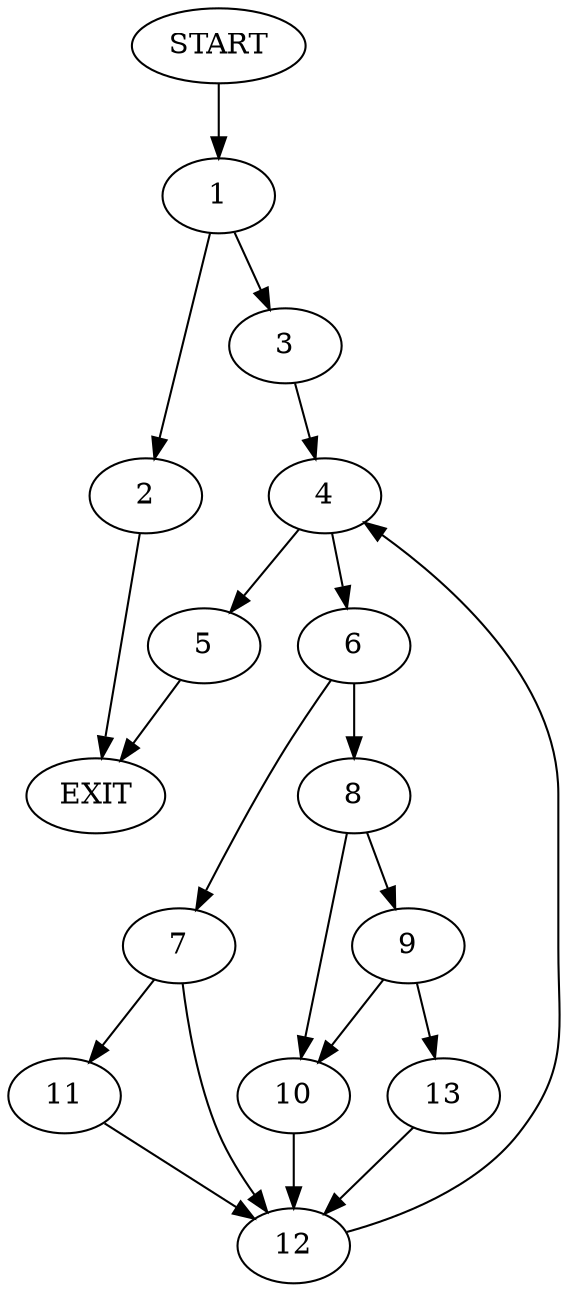 digraph {
0 [label="START"]
14 [label="EXIT"]
0 -> 1
1 -> 2
1 -> 3
2 -> 14
3 -> 4
4 -> 5
4 -> 6
5 -> 14
6 -> 7
6 -> 8
8 -> 9
8 -> 10
7 -> 11
7 -> 12
12 -> 4
11 -> 12
10 -> 12
9 -> 13
9 -> 10
13 -> 12
}
